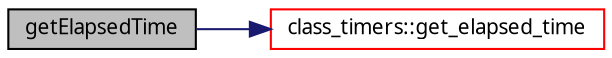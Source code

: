 digraph G
{
  edge [fontname="FreeSans.ttf",fontsize=10,labelfontname="FreeSans.ttf",labelfontsize=10];
  node [fontname="FreeSans.ttf",fontsize=10,shape=record];
  rankdir=LR;
  Node1 [label="getElapsedTime",height=0.2,width=0.4,color="black", fillcolor="grey75", style="filled" fontcolor="black"];
  Node1 -> Node2 [color="midnightblue",fontsize=10,style="solid",fontname="FreeSans.ttf"];
  Node2 [label="class_timers::get_elapsed_time",height=0.2,width=0.4,color="red", fillcolor="white", style="filled",URL="$classclass__timers.html#0fa5bd5d1d4012bf9eef3ffabe990dfb"];
}
